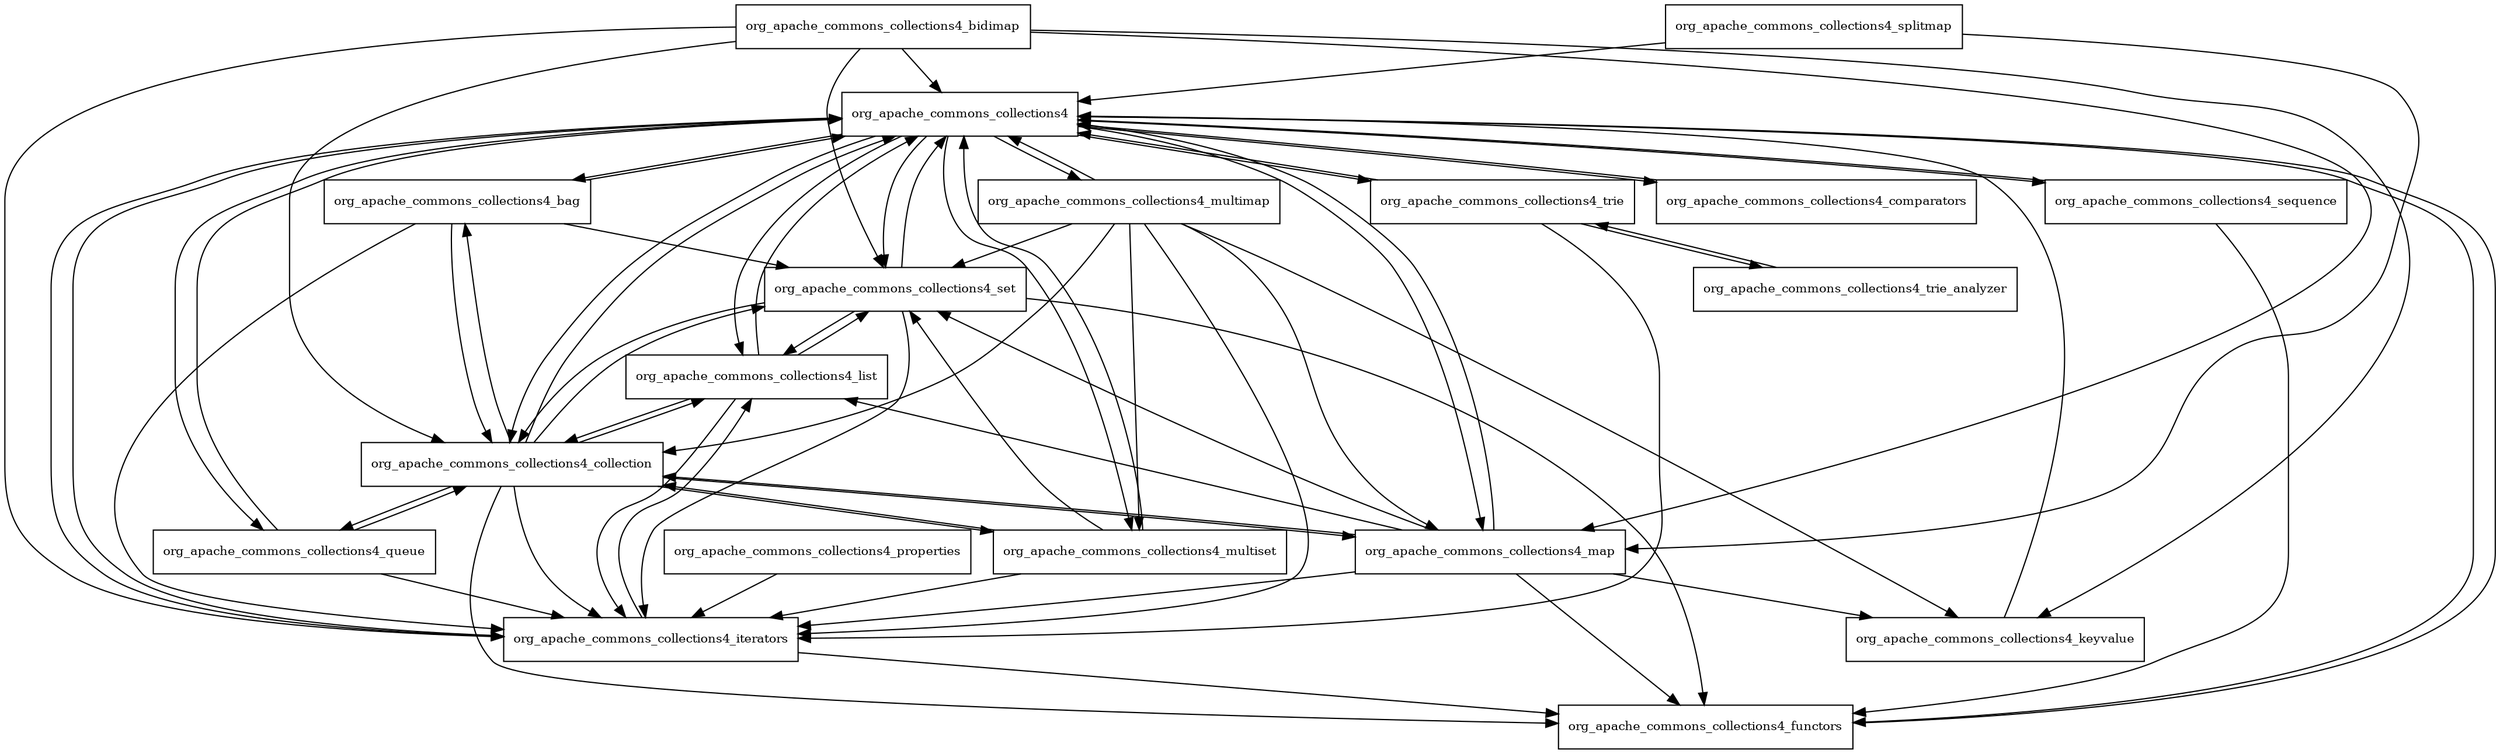 digraph commons_collections4_4_2_package_dependencies {
  node [shape = box, fontsize=10.0];
  org_apache_commons_collections4 -> org_apache_commons_collections4_bag;
  org_apache_commons_collections4 -> org_apache_commons_collections4_collection;
  org_apache_commons_collections4 -> org_apache_commons_collections4_comparators;
  org_apache_commons_collections4 -> org_apache_commons_collections4_functors;
  org_apache_commons_collections4 -> org_apache_commons_collections4_iterators;
  org_apache_commons_collections4 -> org_apache_commons_collections4_list;
  org_apache_commons_collections4 -> org_apache_commons_collections4_map;
  org_apache_commons_collections4 -> org_apache_commons_collections4_multimap;
  org_apache_commons_collections4 -> org_apache_commons_collections4_multiset;
  org_apache_commons_collections4 -> org_apache_commons_collections4_queue;
  org_apache_commons_collections4 -> org_apache_commons_collections4_sequence;
  org_apache_commons_collections4 -> org_apache_commons_collections4_set;
  org_apache_commons_collections4 -> org_apache_commons_collections4_trie;
  org_apache_commons_collections4_bag -> org_apache_commons_collections4;
  org_apache_commons_collections4_bag -> org_apache_commons_collections4_collection;
  org_apache_commons_collections4_bag -> org_apache_commons_collections4_iterators;
  org_apache_commons_collections4_bag -> org_apache_commons_collections4_set;
  org_apache_commons_collections4_bidimap -> org_apache_commons_collections4;
  org_apache_commons_collections4_bidimap -> org_apache_commons_collections4_collection;
  org_apache_commons_collections4_bidimap -> org_apache_commons_collections4_iterators;
  org_apache_commons_collections4_bidimap -> org_apache_commons_collections4_keyvalue;
  org_apache_commons_collections4_bidimap -> org_apache_commons_collections4_map;
  org_apache_commons_collections4_bidimap -> org_apache_commons_collections4_set;
  org_apache_commons_collections4_collection -> org_apache_commons_collections4;
  org_apache_commons_collections4_collection -> org_apache_commons_collections4_bag;
  org_apache_commons_collections4_collection -> org_apache_commons_collections4_functors;
  org_apache_commons_collections4_collection -> org_apache_commons_collections4_iterators;
  org_apache_commons_collections4_collection -> org_apache_commons_collections4_list;
  org_apache_commons_collections4_collection -> org_apache_commons_collections4_map;
  org_apache_commons_collections4_collection -> org_apache_commons_collections4_multiset;
  org_apache_commons_collections4_collection -> org_apache_commons_collections4_queue;
  org_apache_commons_collections4_collection -> org_apache_commons_collections4_set;
  org_apache_commons_collections4_comparators -> org_apache_commons_collections4;
  org_apache_commons_collections4_functors -> org_apache_commons_collections4;
  org_apache_commons_collections4_iterators -> org_apache_commons_collections4;
  org_apache_commons_collections4_iterators -> org_apache_commons_collections4_functors;
  org_apache_commons_collections4_iterators -> org_apache_commons_collections4_list;
  org_apache_commons_collections4_keyvalue -> org_apache_commons_collections4;
  org_apache_commons_collections4_list -> org_apache_commons_collections4;
  org_apache_commons_collections4_list -> org_apache_commons_collections4_collection;
  org_apache_commons_collections4_list -> org_apache_commons_collections4_iterators;
  org_apache_commons_collections4_list -> org_apache_commons_collections4_set;
  org_apache_commons_collections4_map -> org_apache_commons_collections4;
  org_apache_commons_collections4_map -> org_apache_commons_collections4_collection;
  org_apache_commons_collections4_map -> org_apache_commons_collections4_functors;
  org_apache_commons_collections4_map -> org_apache_commons_collections4_iterators;
  org_apache_commons_collections4_map -> org_apache_commons_collections4_keyvalue;
  org_apache_commons_collections4_map -> org_apache_commons_collections4_list;
  org_apache_commons_collections4_map -> org_apache_commons_collections4_set;
  org_apache_commons_collections4_multimap -> org_apache_commons_collections4;
  org_apache_commons_collections4_multimap -> org_apache_commons_collections4_collection;
  org_apache_commons_collections4_multimap -> org_apache_commons_collections4_iterators;
  org_apache_commons_collections4_multimap -> org_apache_commons_collections4_keyvalue;
  org_apache_commons_collections4_multimap -> org_apache_commons_collections4_map;
  org_apache_commons_collections4_multimap -> org_apache_commons_collections4_multiset;
  org_apache_commons_collections4_multimap -> org_apache_commons_collections4_set;
  org_apache_commons_collections4_multiset -> org_apache_commons_collections4;
  org_apache_commons_collections4_multiset -> org_apache_commons_collections4_collection;
  org_apache_commons_collections4_multiset -> org_apache_commons_collections4_iterators;
  org_apache_commons_collections4_multiset -> org_apache_commons_collections4_set;
  org_apache_commons_collections4_properties -> org_apache_commons_collections4_iterators;
  org_apache_commons_collections4_queue -> org_apache_commons_collections4;
  org_apache_commons_collections4_queue -> org_apache_commons_collections4_collection;
  org_apache_commons_collections4_queue -> org_apache_commons_collections4_iterators;
  org_apache_commons_collections4_sequence -> org_apache_commons_collections4;
  org_apache_commons_collections4_sequence -> org_apache_commons_collections4_functors;
  org_apache_commons_collections4_set -> org_apache_commons_collections4;
  org_apache_commons_collections4_set -> org_apache_commons_collections4_collection;
  org_apache_commons_collections4_set -> org_apache_commons_collections4_functors;
  org_apache_commons_collections4_set -> org_apache_commons_collections4_iterators;
  org_apache_commons_collections4_set -> org_apache_commons_collections4_list;
  org_apache_commons_collections4_splitmap -> org_apache_commons_collections4;
  org_apache_commons_collections4_splitmap -> org_apache_commons_collections4_map;
  org_apache_commons_collections4_trie -> org_apache_commons_collections4;
  org_apache_commons_collections4_trie -> org_apache_commons_collections4_iterators;
  org_apache_commons_collections4_trie -> org_apache_commons_collections4_trie_analyzer;
  org_apache_commons_collections4_trie_analyzer -> org_apache_commons_collections4_trie;
}
